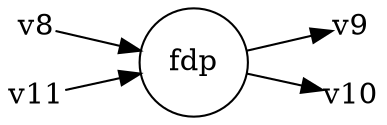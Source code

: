 digraph{
rankdir=LR;
"fdp"[shape=circle];
node[shape=plain];
v8 -> "fdp";
"fdp" -> v9;
"fdp" -> v10;
v11 -> "fdp";
}
